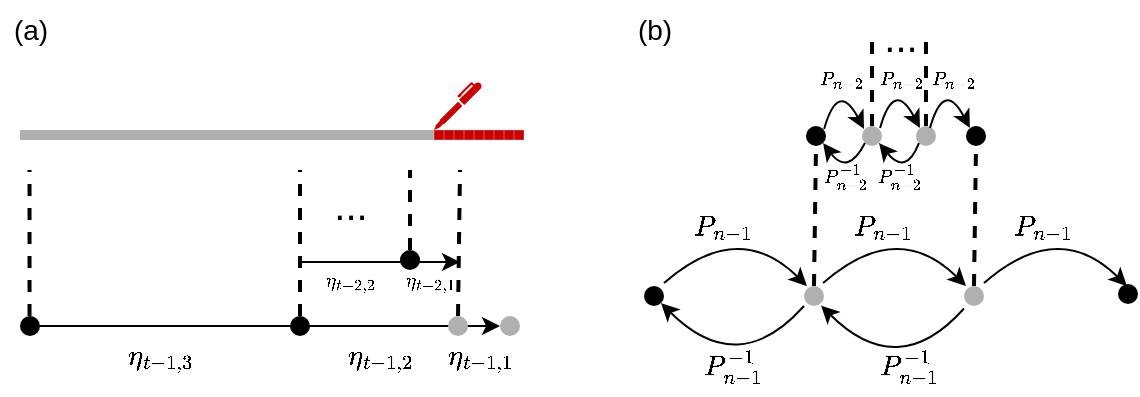 <mxfile version="14.1.8" type="device"><diagram id="QvVP4m_2IZkPO9pPO9ZT" name="Page-1"><mxGraphModel dx="760" dy="690" grid="1" gridSize="10" guides="1" tooltips="1" connect="1" arrows="1" fold="1" page="1" pageScale="1" pageWidth="600" pageHeight="200" math="1" shadow="0"><root><mxCell id="0"/><mxCell id="1" parent="0"/><mxCell id="cUlXv69QeZLn2ghjs9Cs-118" value="" style="ellipse;whiteSpace=wrap;html=1;aspect=fixed;strokeColor=none;fillColor=#000000;" parent="1" vertex="1"><mxGeometry x="331" y="143" width="10" height="10" as="geometry"/></mxCell><mxCell id="cUlXv69QeZLn2ghjs9Cs-119" value="" style="ellipse;whiteSpace=wrap;html=1;aspect=fixed;strokeColor=none;fillColor=#B0B0B0;" parent="1" vertex="1"><mxGeometry x="411" y="143" width="10" height="10" as="geometry"/></mxCell><mxCell id="cUlXv69QeZLn2ghjs9Cs-120" value="" style="ellipse;whiteSpace=wrap;html=1;aspect=fixed;strokeColor=none;fillColor=#B0B0B0;" parent="1" vertex="1"><mxGeometry x="491" y="143" width="10" height="10" as="geometry"/></mxCell><mxCell id="cUlXv69QeZLn2ghjs9Cs-121" value="" style="ellipse;whiteSpace=wrap;html=1;aspect=fixed;strokeColor=none;fillColor=#000000;" parent="1" vertex="1"><mxGeometry x="568" y="142" width="10" height="10" as="geometry"/></mxCell><mxCell id="cUlXv69QeZLn2ghjs9Cs-126" value="" style="curved=1;endArrow=classic;html=1;entryX=1;entryY=1;entryDx=0;entryDy=0;" parent="1" target="cUlXv69QeZLn2ghjs9Cs-118" edge="1"><mxGeometry width="50" height="50" relative="1" as="geometry"><mxPoint x="411" y="153" as="sourcePoint"/><mxPoint x="351" y="153" as="targetPoint"/><Array as="points"><mxPoint x="378" y="190"/></Array></mxGeometry></mxCell><mxCell id="cUlXv69QeZLn2ghjs9Cs-127" value="" style="ellipse;whiteSpace=wrap;html=1;aspect=fixed;strokeColor=none;fillColor=#000000;" parent="1" vertex="1"><mxGeometry x="412" y="63" width="10" height="10" as="geometry"/></mxCell><mxCell id="cUlXv69QeZLn2ghjs9Cs-128" value="" style="ellipse;whiteSpace=wrap;html=1;aspect=fixed;strokeColor=none;fillColor=#B0B0B0;" parent="1" vertex="1"><mxGeometry x="440" y="63" width="10" height="10" as="geometry"/></mxCell><mxCell id="cUlXv69QeZLn2ghjs9Cs-129" value="" style="ellipse;whiteSpace=wrap;html=1;aspect=fixed;strokeColor=none;fillColor=#000000;" parent="1" vertex="1"><mxGeometry x="492" y="63" width="10" height="10" as="geometry"/></mxCell><mxCell id="cUlXv69QeZLn2ghjs9Cs-130" value="" style="ellipse;whiteSpace=wrap;html=1;aspect=fixed;fillColor=#B0B0B0;strokeColor=none;" parent="1" vertex="1"><mxGeometry x="467" y="63" width="10" height="10" as="geometry"/></mxCell><mxCell id="cUlXv69QeZLn2ghjs9Cs-132" value="" style="curved=1;endArrow=classic;html=1;entryX=1;entryY=1;entryDx=0;entryDy=0;exitX=0;exitY=1;exitDx=0;exitDy=0;" parent="1" source="cUlXv69QeZLn2ghjs9Cs-130" target="cUlXv69QeZLn2ghjs9Cs-128" edge="1"><mxGeometry width="50" height="50" relative="1" as="geometry"><mxPoint x="473.464" y="74.464" as="sourcePoint"/><mxPoint x="442" y="73" as="targetPoint"/><Array as="points"><mxPoint x="462" y="88"/></Array></mxGeometry></mxCell><mxCell id="cUlXv69QeZLn2ghjs9Cs-133" value="" style="curved=1;endArrow=classic;html=1;entryX=1;entryY=1;entryDx=0;entryDy=0;exitX=0;exitY=1;exitDx=0;exitDy=0;" parent="1" source="cUlXv69QeZLn2ghjs9Cs-128" target="cUlXv69QeZLn2ghjs9Cs-127" edge="1"><mxGeometry width="50" height="50" relative="1" as="geometry"><mxPoint x="442" y="73" as="sourcePoint"/><mxPoint x="402" y="73" as="targetPoint"/><Array as="points"><mxPoint x="433" y="88"/></Array></mxGeometry></mxCell><mxCell id="cUlXv69QeZLn2ghjs9Cs-134" value="" style="endArrow=none;dashed=1;html=1;strokeWidth=2;exitX=0.5;exitY=0;exitDx=0;exitDy=0;entryX=0.5;entryY=1;entryDx=0;entryDy=0;" parent="1" source="cUlXv69QeZLn2ghjs9Cs-120" target="cUlXv69QeZLn2ghjs9Cs-129" edge="1"><mxGeometry width="50" height="50" relative="1" as="geometry"><mxPoint x="441" y="-17" as="sourcePoint"/><mxPoint x="491" y="-67" as="targetPoint"/></mxGeometry></mxCell><mxCell id="cUlXv69QeZLn2ghjs9Cs-135" value="" style="endArrow=none;dashed=1;html=1;strokeWidth=2;exitX=0.5;exitY=0;exitDx=0;exitDy=0;entryX=0.5;entryY=1;entryDx=0;entryDy=0;" parent="1" source="cUlXv69QeZLn2ghjs9Cs-119" target="cUlXv69QeZLn2ghjs9Cs-127" edge="1"><mxGeometry width="50" height="50" relative="1" as="geometry"><mxPoint x="506" y="153" as="sourcePoint"/><mxPoint x="526" y="68" as="targetPoint"/></mxGeometry></mxCell><mxCell id="cUlXv69QeZLn2ghjs9Cs-136" value="`P_{n-1}`" style="text;html=1;strokeColor=none;fillColor=none;align=center;verticalAlign=middle;whiteSpace=wrap;rounded=0;" parent="1" vertex="1"><mxGeometry x="351" y="103" width="40" height="20" as="geometry"/></mxCell><mxCell id="cUlXv69QeZLn2ghjs9Cs-137" value="`P_{n-1}`" style="text;html=1;strokeColor=none;fillColor=none;align=center;verticalAlign=middle;whiteSpace=wrap;rounded=0;" parent="1" vertex="1"><mxGeometry x="431" y="103" width="40" height="20" as="geometry"/></mxCell><mxCell id="cUlXv69QeZLn2ghjs9Cs-138" value="`P_{n-1}`" style="text;html=1;strokeColor=none;fillColor=none;align=center;verticalAlign=middle;whiteSpace=wrap;rounded=0;" parent="1" vertex="1"><mxGeometry x="511" y="103" width="40" height="20" as="geometry"/></mxCell><mxCell id="cUlXv69QeZLn2ghjs9Cs-139" value="`P_{n-1}^{-1}`" style="text;html=1;strokeColor=none;fillColor=none;align=center;verticalAlign=middle;whiteSpace=wrap;rounded=0;" parent="1" vertex="1"><mxGeometry x="351" y="173" width="50" height="20" as="geometry"/></mxCell><mxCell id="cUlXv69QeZLn2ghjs9Cs-140" value="`P_{n-1}^{-1}`" style="text;html=1;strokeColor=none;fillColor=none;align=center;verticalAlign=middle;whiteSpace=wrap;rounded=0;" parent="1" vertex="1"><mxGeometry x="439" y="173" width="50" height="20" as="geometry"/></mxCell><mxCell id="cUlXv69QeZLn2ghjs9Cs-141" value="`P_{n-2}`" style="text;html=1;strokeColor=none;fillColor=none;align=center;verticalAlign=middle;whiteSpace=wrap;rounded=0;fontSize=8;" parent="1" vertex="1"><mxGeometry x="410" y="30" width="40" height="20" as="geometry"/></mxCell><mxCell id="cUlXv69QeZLn2ghjs9Cs-142" value="`P_{n-2}`" style="text;html=1;strokeColor=none;fillColor=none;align=center;verticalAlign=middle;whiteSpace=wrap;rounded=0;fontSize=8;" parent="1" vertex="1"><mxGeometry x="440" y="30" width="40" height="20" as="geometry"/></mxCell><mxCell id="cUlXv69QeZLn2ghjs9Cs-143" value="`P_{n-2}`" style="text;html=1;strokeColor=none;fillColor=none;align=center;verticalAlign=middle;whiteSpace=wrap;rounded=0;fontSize=8;" parent="1" vertex="1"><mxGeometry x="466" y="30" width="40" height="20" as="geometry"/></mxCell><mxCell id="cUlXv69QeZLn2ghjs9Cs-144" value="`P_{n-2}^{-1}`" style="text;html=1;strokeColor=none;fillColor=none;align=center;verticalAlign=middle;whiteSpace=wrap;rounded=0;fontSize=8;" parent="1" vertex="1"><mxGeometry x="412" y="78" width="40" height="20" as="geometry"/></mxCell><mxCell id="cUlXv69QeZLn2ghjs9Cs-145" value="`P_{n-2}^{-1}`" style="text;html=1;strokeColor=none;fillColor=none;align=center;verticalAlign=middle;whiteSpace=wrap;rounded=0;fontSize=8;" parent="1" vertex="1"><mxGeometry x="439" y="78" width="40" height="20" as="geometry"/></mxCell><mxCell id="cUlXv69QeZLn2ghjs9Cs-146" value="" style="endArrow=none;dashed=1;html=1;strokeWidth=2;exitX=0.5;exitY=0;exitDx=0;exitDy=0;" parent="1" source="cUlXv69QeZLn2ghjs9Cs-128" edge="1"><mxGeometry width="50" height="50" relative="1" as="geometry"><mxPoint x="427" y="168" as="sourcePoint"/><mxPoint x="445" y="18" as="targetPoint"/></mxGeometry></mxCell><mxCell id="cUlXv69QeZLn2ghjs9Cs-147" value="" style="endArrow=none;dashed=1;html=1;strokeWidth=2;exitX=0.5;exitY=0;exitDx=0;exitDy=0;" parent="1" source="cUlXv69QeZLn2ghjs9Cs-130" edge="1"><mxGeometry width="50" height="50" relative="1" as="geometry"><mxPoint x="447" y="73" as="sourcePoint"/><mxPoint x="472" y="18" as="targetPoint"/></mxGeometry></mxCell><mxCell id="cUlXv69QeZLn2ghjs9Cs-148" value="..." style="text;html=1;align=center;verticalAlign=top;resizable=0;points=[];autosize=1;fontSize=20;" parent="1" vertex="1"><mxGeometry x="444" width="30" height="30" as="geometry"/></mxCell><mxCell id="cUlXv69QeZLn2ghjs9Cs-149" style="edgeStyle=orthogonalEdgeStyle;rounded=0;orthogonalLoop=1;jettySize=auto;html=1;exitX=1;exitY=0.5;exitDx=0;exitDy=0;entryX=0;entryY=0.5;entryDx=0;entryDy=0;fontSize=20;" parent="1" source="cUlXv69QeZLn2ghjs9Cs-150" target="cUlXv69QeZLn2ghjs9Cs-153" edge="1"><mxGeometry relative="1" as="geometry"/></mxCell><mxCell id="cUlXv69QeZLn2ghjs9Cs-150" value="" style="ellipse;whiteSpace=wrap;html=1;aspect=fixed;strokeColor=none;fillColor=#000000;" parent="1" vertex="1"><mxGeometry x="19" y="158" width="10" height="10" as="geometry"/></mxCell><mxCell id="cUlXv69QeZLn2ghjs9Cs-151" value="" style="ellipse;whiteSpace=wrap;html=1;aspect=fixed;strokeColor=none;fillColor=#000000;" parent="1" vertex="1"><mxGeometry x="154" y="158" width="10" height="10" as="geometry"/></mxCell><mxCell id="cUlXv69QeZLn2ghjs9Cs-152" value="" style="ellipse;whiteSpace=wrap;html=1;aspect=fixed;strokeColor=none;fillColor=#B0B0B0;" parent="1" vertex="1"><mxGeometry x="233" y="158" width="10" height="10" as="geometry"/></mxCell><mxCell id="cUlXv69QeZLn2ghjs9Cs-153" value="" style="ellipse;whiteSpace=wrap;html=1;aspect=fixed;strokeColor=none;fillColor=#B0B0B0;" parent="1" vertex="1"><mxGeometry x="259" y="158" width="10" height="10" as="geometry"/></mxCell><mxCell id="cUlXv69QeZLn2ghjs9Cs-154" value="" style="ellipse;whiteSpace=wrap;html=1;aspect=fixed;strokeColor=none;fillColor=#000000;" parent="1" vertex="1"><mxGeometry x="209" y="125" width="10" height="10" as="geometry"/></mxCell><mxCell id="cUlXv69QeZLn2ghjs9Cs-155" value="" style="endArrow=none;dashed=1;html=1;strokeWidth=2;exitX=0.5;exitY=0;exitDx=0;exitDy=0;" parent="1" source="cUlXv69QeZLn2ghjs9Cs-152" edge="1"><mxGeometry width="50" height="50" relative="1" as="geometry"><mxPoint x="129" y="-2" as="sourcePoint"/><mxPoint x="239" y="85" as="targetPoint"/></mxGeometry></mxCell><mxCell id="cUlXv69QeZLn2ghjs9Cs-156" value="" style="endArrow=none;dashed=1;html=1;strokeWidth=2;exitX=0.5;exitY=0;exitDx=0;exitDy=0;" parent="1" source="cUlXv69QeZLn2ghjs9Cs-151" edge="1"><mxGeometry width="50" height="50" relative="1" as="geometry"><mxPoint x="194.0" y="168" as="sourcePoint"/><mxPoint x="159" y="85" as="targetPoint"/></mxGeometry></mxCell><mxCell id="cUlXv69QeZLn2ghjs9Cs-157" value="`\eta_{t-1, 2}`" style="text;html=1;strokeColor=none;fillColor=none;align=center;verticalAlign=middle;whiteSpace=wrap;rounded=0;" parent="1" vertex="1"><mxGeometry x="179" y="168" width="40" height="20" as="geometry"/></mxCell><mxCell id="cUlXv69QeZLn2ghjs9Cs-158" value="`\eta_{t-1, 1}`" style="text;html=1;strokeColor=none;fillColor=none;align=center;verticalAlign=middle;whiteSpace=wrap;rounded=0;" parent="1" vertex="1"><mxGeometry x="229" y="168" width="40" height="20" as="geometry"/></mxCell><mxCell id="cUlXv69QeZLn2ghjs9Cs-159" value="`\eta_{t-1,3}`" style="text;html=1;strokeColor=none;fillColor=none;align=center;verticalAlign=middle;whiteSpace=wrap;rounded=0;" parent="1" vertex="1"><mxGeometry x="69" y="168" width="40" height="20" as="geometry"/></mxCell><mxCell id="cUlXv69QeZLn2ghjs9Cs-160" style="edgeStyle=orthogonalEdgeStyle;rounded=0;orthogonalLoop=1;jettySize=auto;html=1;fontSize=20;" parent="1" edge="1"><mxGeometry relative="1" as="geometry"><mxPoint x="159" y="131" as="sourcePoint"/><mxPoint x="239" y="131" as="targetPoint"/></mxGeometry></mxCell><mxCell id="cUlXv69QeZLn2ghjs9Cs-161" value="" style="endArrow=none;dashed=1;html=1;strokeWidth=2;exitX=0.5;exitY=0;exitDx=0;exitDy=0;" parent="1" edge="1"><mxGeometry width="50" height="50" relative="1" as="geometry"><mxPoint x="23.76" y="158" as="sourcePoint"/><mxPoint x="23.76" y="85" as="targetPoint"/></mxGeometry></mxCell><mxCell id="cUlXv69QeZLn2ghjs9Cs-162" value="" style="endArrow=none;dashed=1;html=1;strokeWidth=2;" parent="1" edge="1"><mxGeometry width="50" height="50" relative="1" as="geometry"><mxPoint x="214" y="125" as="sourcePoint"/><mxPoint x="214" y="85" as="targetPoint"/></mxGeometry></mxCell><mxCell id="cUlXv69QeZLn2ghjs9Cs-163" value="" style="rounded=0;whiteSpace=wrap;html=1;fillColor=#B0B0B0;fontSize=20;strokeColor=none;" parent="1" vertex="1"><mxGeometry x="19" y="65" width="250" height="5" as="geometry"/></mxCell><mxCell id="cUlXv69QeZLn2ghjs9Cs-165" value="`\eta_{t-2, 2}`" style="text;html=1;strokeColor=none;fillColor=none;align=center;verticalAlign=middle;whiteSpace=wrap;rounded=0;fontSize=8;" parent="1" vertex="1"><mxGeometry x="164" y="131" width="40" height="20" as="geometry"/></mxCell><mxCell id="cUlXv69QeZLn2ghjs9Cs-166" value="`\eta_{t-2, 1}`" style="text;html=1;strokeColor=none;fillColor=none;align=center;verticalAlign=middle;whiteSpace=wrap;rounded=0;fontSize=8;" parent="1" vertex="1"><mxGeometry x="204" y="131" width="40" height="20" as="geometry"/></mxCell><mxCell id="cUlXv69QeZLn2ghjs9Cs-167" value="" style="pointerEvents=1;shadow=0;dashed=0;html=1;strokeColor=none;labelPosition=center;verticalLabelPosition=bottom;verticalAlign=top;outlineConnect=0;align=center;shape=mxgraph.office.concepts.writing_pen;fontSize=20;fillColor=#CC0000;" parent="1" vertex="1"><mxGeometry x="226" y="41" width="24" height="24" as="geometry"/></mxCell><mxCell id="cUlXv69QeZLn2ghjs9Cs-169" value="" style="curved=1;endArrow=classic;html=1;entryX=0;entryY=0;entryDx=0;entryDy=0;exitX=1;exitY=0;exitDx=0;exitDy=0;" parent="1" edge="1"><mxGeometry width="50" height="50" relative="1" as="geometry"><mxPoint x="421.076" y="64.464" as="sourcePoint"/><mxPoint x="441.004" y="64.464" as="targetPoint"/><Array as="points"><mxPoint x="428" y="40"/></Array></mxGeometry></mxCell><mxCell id="cUlXv69QeZLn2ghjs9Cs-170" value="" style="verticalLabelPosition=bottom;verticalAlign=top;html=1;shape=mxgraph.basic.patternFillRect;fillStyle=grid;step=5;fillStrokeWidth=0.2;fillStrokeColor=#dddddd;fontSize=8;shadow=0;sketch=0;fillColor=#CC0000;strokeWidth=1;strokeColor=none;bottom=0;top=0;right=0;left=0;" parent="1" vertex="1"><mxGeometry x="226" y="65" width="45" height="5" as="geometry"/></mxCell><mxCell id="cUlXv69QeZLn2ghjs9Cs-172" value="..." style="text;html=1;align=center;verticalAlign=top;resizable=0;points=[];autosize=1;fontSize=20;" parent="1" vertex="1"><mxGeometry x="169" y="84" width="30" height="30" as="geometry"/></mxCell><mxCell id="cUlXv69QeZLn2ghjs9Cs-174" value="" style="curved=1;endArrow=classic;html=1;entryX=0;entryY=0;entryDx=0;entryDy=0;" parent="1" edge="1"><mxGeometry width="50" height="50" relative="1" as="geometry"><mxPoint x="341" y="141.54" as="sourcePoint"/><mxPoint x="412.464" y="143.004" as="targetPoint"/><Array as="points"><mxPoint x="378" y="109"/></Array></mxGeometry></mxCell><mxCell id="cUlXv69QeZLn2ghjs9Cs-175" value="" style="curved=1;endArrow=classic;html=1;entryX=0;entryY=0;entryDx=0;entryDy=0;" parent="1" edge="1"><mxGeometry width="50" height="50" relative="1" as="geometry"><mxPoint x="420.54" y="141.54" as="sourcePoint"/><mxPoint x="492.004" y="143.004" as="targetPoint"/><Array as="points"><mxPoint x="457.54" y="109"/></Array></mxGeometry></mxCell><mxCell id="cUlXv69QeZLn2ghjs9Cs-176" value="" style="curved=1;endArrow=classic;html=1;entryX=0;entryY=0;entryDx=0;entryDy=0;" parent="1" edge="1"><mxGeometry width="50" height="50" relative="1" as="geometry"><mxPoint x="501" y="141.54" as="sourcePoint"/><mxPoint x="572.464" y="143.004" as="targetPoint"/><Array as="points"><mxPoint x="538" y="109"/></Array></mxGeometry></mxCell><mxCell id="cUlXv69QeZLn2ghjs9Cs-178" value="" style="curved=1;endArrow=classic;html=1;entryX=1;entryY=1;entryDx=0;entryDy=0;" parent="1" edge="1"><mxGeometry width="50" height="50" relative="1" as="geometry"><mxPoint x="491" y="154.23" as="sourcePoint"/><mxPoint x="419.536" y="152.766" as="targetPoint"/><Array as="points"><mxPoint x="458" y="191.23"/></Array></mxGeometry></mxCell><mxCell id="cUlXv69QeZLn2ghjs9Cs-179" value="" style="curved=1;endArrow=classic;html=1;entryX=0;entryY=0;entryDx=0;entryDy=0;exitX=1;exitY=0;exitDx=0;exitDy=0;" parent="1" edge="1"><mxGeometry width="50" height="50" relative="1" as="geometry"><mxPoint x="449.036" y="64.004" as="sourcePoint"/><mxPoint x="468.964" y="64.004" as="targetPoint"/><Array as="points"><mxPoint x="455.96" y="39.54"/></Array></mxGeometry></mxCell><mxCell id="cUlXv69QeZLn2ghjs9Cs-180" value="" style="curved=1;endArrow=classic;html=1;entryX=0;entryY=0;entryDx=0;entryDy=0;exitX=1;exitY=0;exitDx=0;exitDy=0;" parent="1" edge="1"><mxGeometry width="50" height="50" relative="1" as="geometry"><mxPoint x="473.996" y="64.004" as="sourcePoint"/><mxPoint x="493.924" y="64.004" as="targetPoint"/><Array as="points"><mxPoint x="480.92" y="39.54"/></Array></mxGeometry></mxCell><mxCell id="fVAqSotuNi-xNKVx5HEe-1" value="(a)" style="text;html=1;align=center;verticalAlign=middle;resizable=0;points=[];autosize=1;fontSize=14;" parent="1" vertex="1"><mxGeometry x="9" y="5" width="30" height="20" as="geometry"/></mxCell><mxCell id="fVAqSotuNi-xNKVx5HEe-2" value="(b)" style="text;html=1;align=center;verticalAlign=middle;resizable=0;points=[];autosize=1;fontSize=14;" parent="1" vertex="1"><mxGeometry x="321" y="5" width="30" height="20" as="geometry"/></mxCell></root></mxGraphModel></diagram></mxfile>